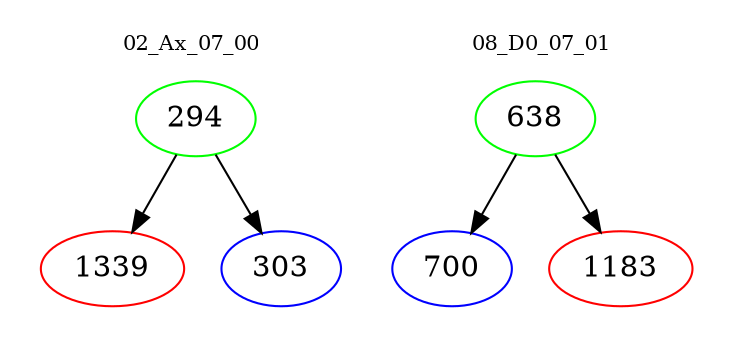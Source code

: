 digraph{
subgraph cluster_0 {
color = white
label = "02_Ax_07_00";
fontsize=10;
T0_294 [label="294", color="green"]
T0_294 -> T0_1339 [color="black"]
T0_1339 [label="1339", color="red"]
T0_294 -> T0_303 [color="black"]
T0_303 [label="303", color="blue"]
}
subgraph cluster_1 {
color = white
label = "08_D0_07_01";
fontsize=10;
T1_638 [label="638", color="green"]
T1_638 -> T1_700 [color="black"]
T1_700 [label="700", color="blue"]
T1_638 -> T1_1183 [color="black"]
T1_1183 [label="1183", color="red"]
}
}
